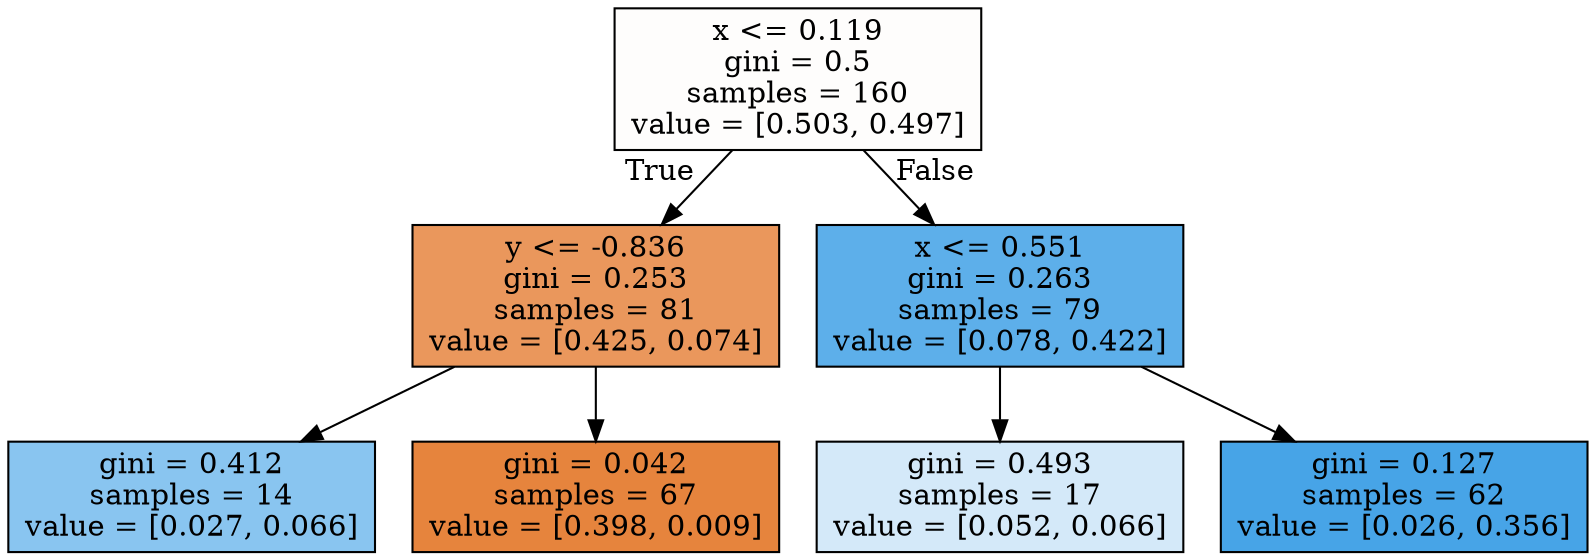 digraph Tree {
node [shape=box, style="filled", color="black"] ;
0 [label="x <= 0.119\ngini = 0.5\nsamples = 160\nvalue = [0.503, 0.497]", fillcolor="#e5813903"] ;
1 [label="y <= -0.836\ngini = 0.253\nsamples = 81\nvalue = [0.425, 0.074]", fillcolor="#e58139d2"] ;
0 -> 1 [labeldistance=2.5, labelangle=45, headlabel="True"] ;
2 [label="gini = 0.412\nsamples = 14\nvalue = [0.027, 0.066]", fillcolor="#399de597"] ;
1 -> 2 ;
3 [label="gini = 0.042\nsamples = 67\nvalue = [0.398, 0.009]", fillcolor="#e58139f9"] ;
1 -> 3 ;
4 [label="x <= 0.551\ngini = 0.263\nsamples = 79\nvalue = [0.078, 0.422]", fillcolor="#399de5d0"] ;
0 -> 4 [labeldistance=2.5, labelangle=-45, headlabel="False"] ;
5 [label="gini = 0.493\nsamples = 17\nvalue = [0.052, 0.066]", fillcolor="#399de537"] ;
4 -> 5 ;
6 [label="gini = 0.127\nsamples = 62\nvalue = [0.026, 0.356]", fillcolor="#399de5ec"] ;
4 -> 6 ;
}